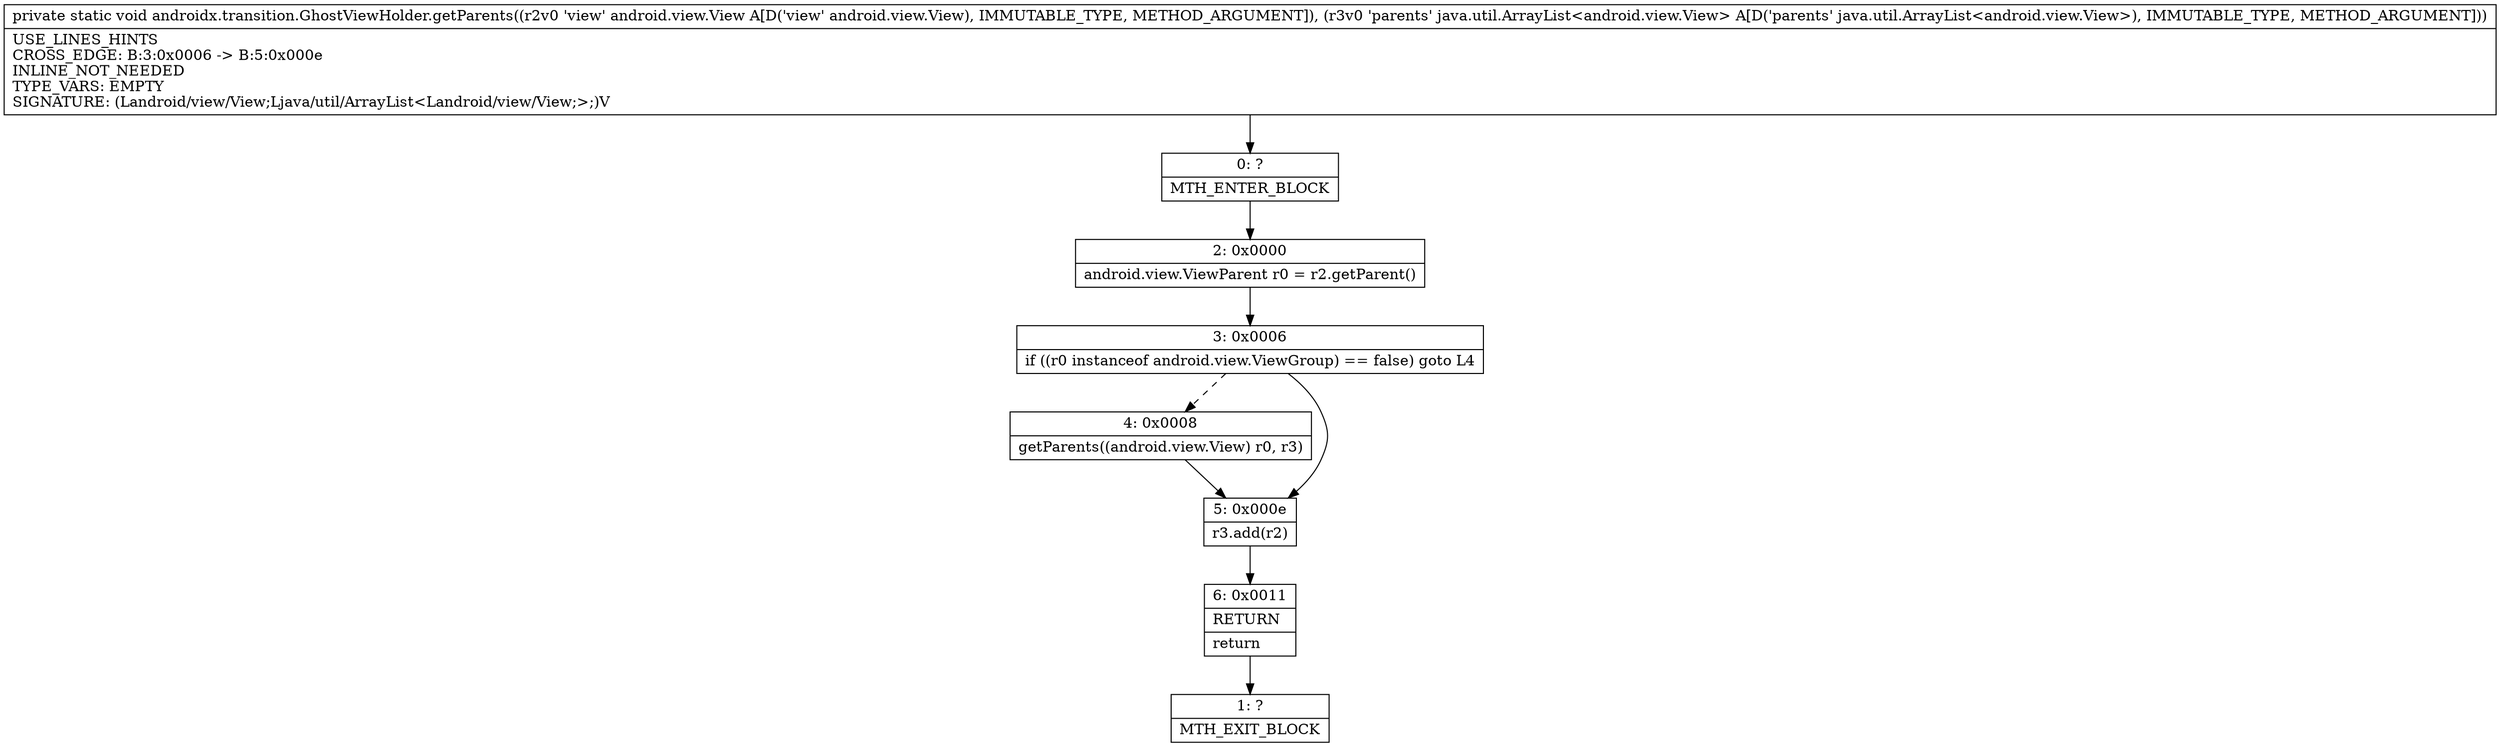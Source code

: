 digraph "CFG forandroidx.transition.GhostViewHolder.getParents(Landroid\/view\/View;Ljava\/util\/ArrayList;)V" {
Node_0 [shape=record,label="{0\:\ ?|MTH_ENTER_BLOCK\l}"];
Node_2 [shape=record,label="{2\:\ 0x0000|android.view.ViewParent r0 = r2.getParent()\l}"];
Node_3 [shape=record,label="{3\:\ 0x0006|if ((r0 instanceof android.view.ViewGroup) == false) goto L4\l}"];
Node_4 [shape=record,label="{4\:\ 0x0008|getParents((android.view.View) r0, r3)\l}"];
Node_5 [shape=record,label="{5\:\ 0x000e|r3.add(r2)\l}"];
Node_6 [shape=record,label="{6\:\ 0x0011|RETURN\l|return\l}"];
Node_1 [shape=record,label="{1\:\ ?|MTH_EXIT_BLOCK\l}"];
MethodNode[shape=record,label="{private static void androidx.transition.GhostViewHolder.getParents((r2v0 'view' android.view.View A[D('view' android.view.View), IMMUTABLE_TYPE, METHOD_ARGUMENT]), (r3v0 'parents' java.util.ArrayList\<android.view.View\> A[D('parents' java.util.ArrayList\<android.view.View\>), IMMUTABLE_TYPE, METHOD_ARGUMENT]))  | USE_LINES_HINTS\lCROSS_EDGE: B:3:0x0006 \-\> B:5:0x000e\lINLINE_NOT_NEEDED\lTYPE_VARS: EMPTY\lSIGNATURE: (Landroid\/view\/View;Ljava\/util\/ArrayList\<Landroid\/view\/View;\>;)V\l}"];
MethodNode -> Node_0;Node_0 -> Node_2;
Node_2 -> Node_3;
Node_3 -> Node_4[style=dashed];
Node_3 -> Node_5;
Node_4 -> Node_5;
Node_5 -> Node_6;
Node_6 -> Node_1;
}

